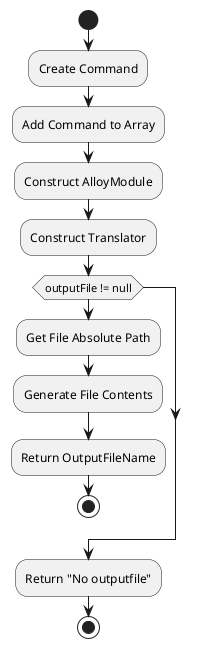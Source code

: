 @startuml
start
:Create Command;
:Add Command to Array;
:Construct AlloyModule;
:Construct Translator;
if (outputFile != null)
:Get File Absolute Path;
:Generate File Contents;
:Return OutputFileName;
stop
endif
:Return "No outputfile";
stop
@enduml